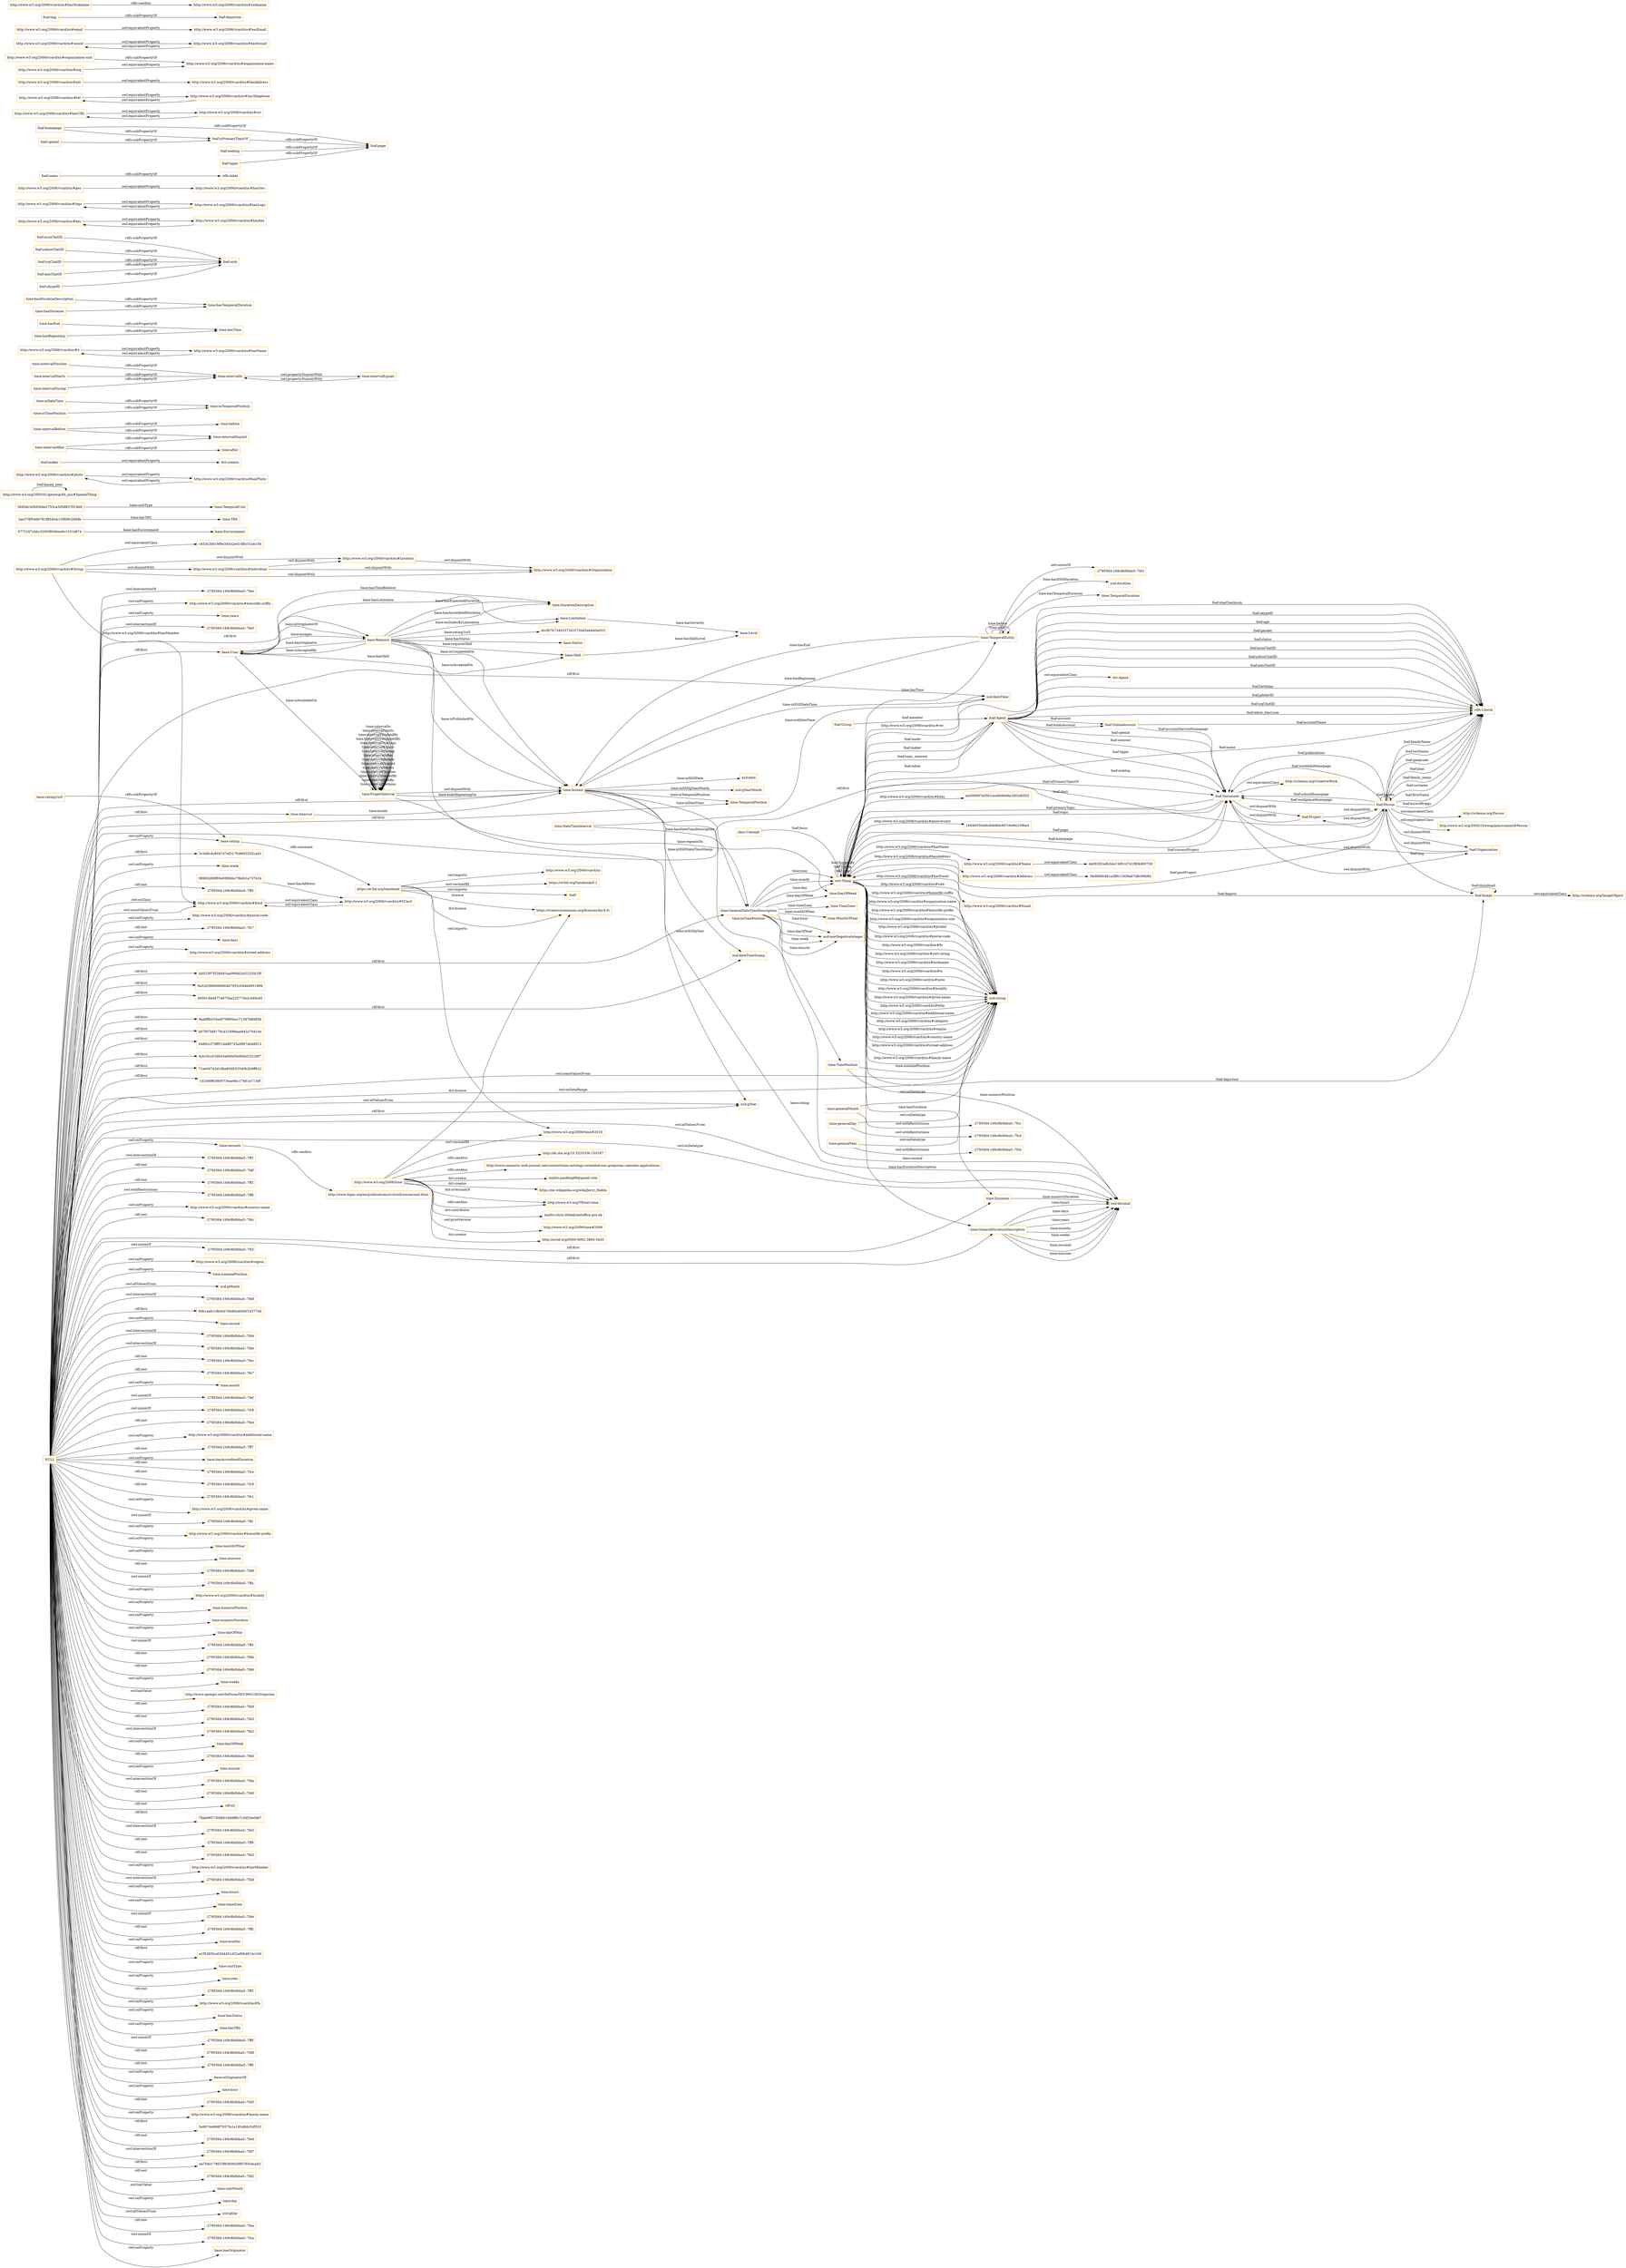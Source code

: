 digraph ar2dtool_diagram { 
rankdir=LR;
size="1501"
node [shape = rectangle, color="orange"]; "base:User" "base:Status" "base:Skill" "base:Request" "base:Limitation" "base:Level" "base:Environment" "9772267cbbc32f458046ea9e1531e874" "98962d69f80e93f66bc7f6d41a737b1b" "3c3d8c4c804747ef317fc9663202ca43" "http://www.w3.org/2006/vcard/ns#Kind" "bd52397f326b81aa09f4d2c01233b1f9" "http://www.w3.org/2006/vcard/ns#Email" "0a32d386b669d64b7955c04dd4951894" "6000144d4774875ba22077de2cd49cd5" "9aa8ffb435ed078895ecc71367b8085b" "c453c2b019f9e3d542e014fbc51eb10b" "http://www.w3.org/2006/vcard/ns#Location" "b07f07b6f178c421899aae842a79424e" "56d6f4fcd61a3ff411939ab7d8c99b6b" "0480cc379ff214dd6735a4907ab48913" "http://www.w3.org/2006/vcard/ns#VCard" "http://www.w3.org/2006/vcard/ns#Group" "http://www.w3.org/2006/vcard/ns#Name" "da09282edb3de13d91d7d1f8f4d60738" "6cb35cc028b45a690d5690fa022c28f7" "http://www.w3.org/2006/vcard/ns#Individual" "71ae047a3d19be60d033540b2b9ff621" "1d24fdffc569573eee9bc17b61e713df" "http://www.w3.org/2006/vcard/ns#Address" "http://www.w3.org/2006/vcard/ns#Organization" "time:TimeZone" "time:GeneralDateTimeDescription" "time:DateTimeInterval" "time:DurationDescription" "time:TRS" "time:TemporalDuration" "time:Duration" "time:GeneralDurationDescription" "time:ProperInterval" "time:TimePosition" "time:TemporalPosition" "time:Interval" "2ae378f546b781f8540ac15809c269db" "time:TemporalEntity" "36d5dc3d5d364e2753ca3d5883781db9" "time:MonthOfYear" "time:TemporalUnit" "time:Instant" "time:DayOfWeek" "foaf:Image" "foaf:Project" "foaf:Agent" "foaf:Document" "http://www.w3.org/2003/01/geo/wgs84_pos#SpatialThing" "foaf:OnlineAccount" "foaf:Person" "foaf:Organization" "foaf:Group" ; /*classes style*/
	"http://www.w3.org/2006/vcard/ns#photo" -> "http://www.w3.org/2006/vcard/ns#hasPhoto" [ label = "owl:equivalentProperty" ];
	"http://www.w3.org/2006/vcard/ns#hasPhoto" -> "http://www.w3.org/2006/vcard/ns#photo" [ label = "owl:equivalentProperty" ];
	"foaf:maker" -> "dct:creator" [ label = "owl:equivalentProperty" ];
	"http://www.w3.org/2006/time" -> "http://orcid.org/0000-0002-3884-3420" [ label = "dct:creator" ];
	"http://www.w3.org/2006/time" -> "http://www.w3.org/TR/owl-time" [ label = "rdfs:seeAlso" ];
	"http://www.w3.org/2006/time" -> "http://dx.doi.org/10.3233/SW-150187" [ label = "rdfs:seeAlso" ];
	"http://www.w3.org/2006/time" -> "http://www.semantic-web-journal.net/content/time-ontology-extended-non-gregorian-calendar-applications" [ label = "rdfs:seeAlso" ];
	"http://www.w3.org/2006/time" -> "http://www.w3.org/TR/owl-time" [ label = "dct:isVersionOf" ];
	"http://www.w3.org/2006/time" -> "http://www.w3.org/2006/time#2016" [ label = "owl:versionIRI" ];
	"http://www.w3.org/2006/time" -> "mailto:panfeng66@gmail.com" [ label = "dct:creator" ];
	"http://www.w3.org/2006/time" -> "https://en.wikipedia.org/wiki/Jerry_Hobbs" [ label = "dct:creator" ];
	"http://www.w3.org/2006/time" -> "mailto:chris.little@metoffice.gov.uk" [ label = "dct:contributor" ];
	"http://www.w3.org/2006/time" -> "http://www.w3.org/2006/time#2006" [ label = "owl:priorVersion" ];
	"http://www.w3.org/2006/time" -> "https://creativecommons.org/licenses/by/4.0/" [ label = "dct:license" ];
	"time:generalDay" -> "-2795564:169c8b0bba5:-7fcd" [ label = "owl:withRestrictions" ];
	"time:generalDay" -> "xsd:string" [ label = "owl:onDatatype" ];
	"time:intervalBefore" -> "time:intervalDisjoint" [ label = "rdfs:subPropertyOf" ];
	"time:intervalBefore" -> "time:before" [ label = "rdfs:subPropertyOf" ];
	"time:inDateTime" -> "time:inTemporalPosition" [ label = "rdfs:subPropertyOf" ];
	"time:intervalFinishes" -> "time:intervalIn" [ label = "rdfs:subPropertyOf" ];
	"http://www.w3.org/2006/vcard/ns#n" -> "http://www.w3.org/2006/vcard/ns#hasName" [ label = "owl:equivalentProperty" ];
	"time:hasEnd" -> "time:hasTime" [ label = "rdfs:subPropertyOf" ];
	"time:hasDurationDescription" -> "time:hasTemporalDuration" [ label = "rdfs:subPropertyOf" ];
	"foaf:msnChatID" -> "foaf:nick" [ label = "rdfs:subPropertyOf" ];
	"foaf:yahooChatID" -> "foaf:nick" [ label = "rdfs:subPropertyOf" ];
	"time:intervalIn" -> "time:intervalEquals" [ label = "owl:propertyDisjointWith" ];
	"time:inTimePosition" -> "time:inTemporalPosition" [ label = "rdfs:subPropertyOf" ];
	"http://www.w3.org/2006/vcard/ns#VCard" -> "http://www.w3.org/2006/vcard/ns#Kind" [ label = "owl:equivalentClass" ];
	"http://www.w3.org/2006/vcard/ns#key" -> "http://www.w3.org/2006/vcard/ns#hasKey" [ label = "owl:equivalentProperty" ];
	"http://www.w3.org/2006/vcard/ns#Location" -> "http://www.w3.org/2006/vcard/ns#Organization" [ label = "owl:disjointWith" ];
	"time:generalYear" -> "-2795564:169c8b0bba5:-7fcb" [ label = "owl:withRestrictions" ];
	"time:generalYear" -> "xsd:string" [ label = "owl:onDatatype" ];
	"http://www.w3.org/2006/vcard/ns#logo" -> "http://www.w3.org/2006/vcard/ns#hasLogo" [ label = "owl:equivalentProperty" ];
	"time:intervalStarts" -> "time:intervalIn" [ label = "rdfs:subPropertyOf" ];
	"foaf:Person" -> "foaf:Project" [ label = "owl:disjointWith" ];
	"foaf:Person" -> "http://schema.org/Person" [ label = "owl:equivalentClass" ];
	"foaf:Person" -> "http://www.w3.org/2000/10/swap/pim/contact#Person" [ label = "owl:equivalentClass" ];
	"foaf:Person" -> "foaf:Organization" [ label = "owl:disjointWith" ];
	"time:intervalDuring" -> "time:intervalIn" [ label = "rdfs:subPropertyOf" ];
	"http://www.w3.org/2006/vcard/ns#geo" -> "http://www.w3.org/2006/vcard/ns#hasGeo" [ label = "owl:equivalentProperty" ];
	"time:ProperInterval" -> "time:Instant" [ label = "owl:disjointWith" ];
	"time:seconds" -> "http://www.bipm.org/en/publications/si-brochure/second.html" [ label = "rdfs:seeAlso" ];
	"foaf:icqChatID" -> "foaf:nick" [ label = "rdfs:subPropertyOf" ];
	"foaf:name" -> "rdfs:label" [ label = "rdfs:subPropertyOf" ];
	"foaf:Project" -> "foaf:Document" [ label = "owl:disjointWith" ];
	"foaf:Project" -> "foaf:Person" [ label = "owl:disjointWith" ];
	"foaf:homepage" -> "foaf:page" [ label = "rdfs:subPropertyOf" ];
	"foaf:homepage" -> "foaf:isPrimaryTopicOf" [ label = "rdfs:subPropertyOf" ];
	"foaf:weblog" -> "foaf:page" [ label = "rdfs:subPropertyOf" ];
	"https://w3id.org/timebank" -> "http://www.w3.org/2006/time#2016" [ label = "owl:imports" ];
	"https://w3id.org/timebank" -> "http://www.w3.org/2006/vcard/ns" [ label = "owl:imports" ];
	"https://w3id.org/timebank" -> "https://creativecommons.org/licenses/by/4.0/" [ label = "dct:license" ];
	"https://w3id.org/timebank" -> "https://w3id.org/timebank/0.1" [ label = "owl:versionIRI" ];
	"https://w3id.org/timebank" -> "https://creativecommons.org/licenses/by/4.0/" [ label = ":license" ];
	"https://w3id.org/timebank" -> "foaf:" [ label = "owl:imports" ];
	"time:generalMonth" -> "-2795564:169c8b0bba5:-7fcc" [ label = "owl:withRestrictions" ];
	"time:generalMonth" -> "xsd:string" [ label = "owl:onDatatype" ];
	"http://www.w3.org/2006/vcard/ns#hasURL" -> "http://www.w3.org/2006/vcard/ns#url" [ label = "owl:equivalentProperty" ];
	"time:intervalEquals" -> "time:intervalIn" [ label = "owl:propertyDisjointWith" ];
	"foaf:Image" -> "http://schema.org/ImageObject" [ label = "owl:equivalentClass" ];
	"http://www.w3.org/2006/vcard/ns#tel" -> "http://www.w3.org/2006/vcard/ns#hasTelephone" [ label = "owl:equivalentProperty" ];
	"foaf:isPrimaryTopicOf" -> "foaf:page" [ label = "rdfs:subPropertyOf" ];
	"foaf:Document" -> "foaf:Project" [ label = "owl:disjointWith" ];
	"foaf:Document" -> "foaf:Organization" [ label = "owl:disjointWith" ];
	"foaf:Document" -> "http://schema.org/CreativeWork" [ label = "owl:equivalentClass" ];
	"http://www.w3.org/2006/vcard/ns#adr" -> "http://www.w3.org/2006/vcard/ns#hasAddress" [ label = "owl:equivalentProperty" ];
	"base:rating" -> "https://w3id.org/timebank" [ label = "rdfs:comment" ];
	"foaf:aimChatID" -> "foaf:nick" [ label = "rdfs:subPropertyOf" ];
	"http://www.w3.org/2006/vcard/ns#Group" -> "c453c2b019f9e3d542e014fbc51eb10b" [ label = "owl:equivalentClass" ];
	"http://www.w3.org/2006/vcard/ns#Group" -> "http://www.w3.org/2006/vcard/ns#Organization" [ label = "owl:disjointWith" ];
	"http://www.w3.org/2006/vcard/ns#Group" -> "http://www.w3.org/2006/vcard/ns#Location" [ label = "owl:disjointWith" ];
	"http://www.w3.org/2006/vcard/ns#Group" -> "http://www.w3.org/2006/vcard/ns#Individual" [ label = "owl:disjointWith" ];
	"http://www.w3.org/2006/vcard/ns#hasTelephone" -> "http://www.w3.org/2006/vcard/ns#tel" [ label = "owl:equivalentProperty" ];
	"time:hasDuration" -> "time:hasTemporalDuration" [ label = "rdfs:subPropertyOf" ];
	"time:hasBeginning" -> "time:hasTime" [ label = "rdfs:subPropertyOf" ];
	"http://www.w3.org/2006/vcard/ns#Kind" -> "http://www.w3.org/2006/vcard/ns#VCard" [ label = "owl:equivalentClass" ];
	"foaf:openid" -> "foaf:isPrimaryTopicOf" [ label = "rdfs:subPropertyOf" ];
	"http://www.w3.org/2006/vcard/ns#organization-unit" -> "http://www.w3.org/2006/vcard/ns#organization-name" [ label = "rdfs:subPropertyOf" ];
	"http://www.w3.org/2006/vcard/ns#sound" -> "http://www.w3.org/2006/vcard/ns#hasSound" [ label = "owl:equivalentProperty" ];
	"http://www.w3.org/2006/vcard/ns#hasSound" -> "http://www.w3.org/2006/vcard/ns#sound" [ label = "owl:equivalentProperty" ];
	"http://www.w3.org/2006/vcard/ns#hasKey" -> "http://www.w3.org/2006/vcard/ns#key" [ label = "owl:equivalentProperty" ];
	"http://www.w3.org/2006/vcard/ns#email" -> "http://www.w3.org/2006/vcard/ns#hasEmail" [ label = "owl:equivalentProperty" ];
	"foaf:Agent" -> "dct:Agent" [ label = "owl:equivalentClass" ];
	"foaf:Organization" -> "foaf:Document" [ label = "owl:disjointWith" ];
	"foaf:Organization" -> "foaf:Person" [ label = "owl:disjointWith" ];
	"foaf:img" -> "foaf:depiction" [ label = "rdfs:subPropertyOf" ];
	"foaf:skypeID" -> "foaf:nick" [ label = "rdfs:subPropertyOf" ];
	"time:TemporalEntity" -> "-2795564:169c8b0bba5:-7fd1" [ label = "owl:unionOf" ];
	"http://www.w3.org/2006/vcard/ns#Individual" -> "http://www.w3.org/2006/vcard/ns#Organization" [ label = "owl:disjointWith" ];
	"http://www.w3.org/2006/vcard/ns#Individual" -> "http://www.w3.org/2006/vcard/ns#Location" [ label = "owl:disjointWith" ];
	"base:rating1to5" -> "base:rating" [ label = "rdfs:subPropertyOf" ];
	"http://www.w3.org/2006/vcard/ns#hasLogo" -> "http://www.w3.org/2006/vcard/ns#logo" [ label = "owl:equivalentProperty" ];
	"NULL" -> "-2795564:169c8b0bba5:-7fdf" [ label = "rdf:rest" ];
	"NULL" -> "-2795564:169c8b0bba5:-7ff2" [ label = "rdf:rest" ];
	"NULL" -> "foaf:Person" [ label = "rdf:first" ];
	"NULL" -> "-2795564:169c8b0bba5:-7ff8" [ label = "owl:withRestrictions" ];
	"NULL" -> "http://www.w3.org/2006/vcard/ns#country-name" [ label = "owl:onProperty" ];
	"NULL" -> "1d24fdffc569573eee9bc17b61e713df" [ label = "rdf:first" ];
	"NULL" -> "-2795564:169c8b0bba5:-7fdc" [ label = "rdf:rest" ];
	"NULL" -> "xsd:gYear" [ label = "rdf:first" ];
	"NULL" -> "-2795564:169c8b0bba5:-7fcf" [ label = "owl:unionOf" ];
	"NULL" -> "http://www.w3.org/2006/vcard/ns#region" [ label = "owl:onProperty" ];
	"NULL" -> "time:nominalPosition" [ label = "owl:onProperty" ];
	"NULL" -> "xsd:gMonth" [ label = "owl:allValuesFrom" ];
	"NULL" -> "-2795564:169c8b0bba5:-7fe8" [ label = "owl:intersectionOf" ];
	"NULL" -> "00b1eeb1cfb40a76b90a4b94f163774d" [ label = "rdf:first" ];
	"NULL" -> "base:Request" [ label = "rdf:first" ];
	"NULL" -> "time:second" [ label = "owl:onProperty" ];
	"NULL" -> "-2795564:169c8b0bba5:-7fd4" [ label = "owl:intersectionOf" ];
	"NULL" -> "http://www.w3.org/2006/vcard/ns#Kind" [ label = "owl:onClass" ];
	"NULL" -> "-2795564:169c8b0bba5:-7feb" [ label = "owl:intersectionOf" ];
	"NULL" -> "-2795564:169c8b0bba5:-7fec" [ label = "rdf:rest" ];
	"NULL" -> "-2795564:169c8b0bba5:-7fe7" [ label = "rdf:rest" ];
	"NULL" -> "time:month" [ label = "owl:onProperty" ];
	"NULL" -> "base:User" [ label = "rdf:first" ];
	"NULL" -> "-2795564:169c8b0bba5:-7fef" [ label = "owl:unionOf" ];
	"NULL" -> "-2795564:169c8b0bba5:-7fc8" [ label = "owl:unionOf" ];
	"NULL" -> "-2795564:169c8b0bba5:-7fe4" [ label = "rdf:rest" ];
	"NULL" -> "http://www.w3.org/2006/vcard/ns#additional-name" [ label = "owl:onProperty" ];
	"NULL" -> "time:GeneralDurationDescription" [ label = "rdf:first" ];
	"NULL" -> "-2795564:169c8b0bba5:-7ff7" [ label = "rdf:rest" ];
	"NULL" -> "time:GeneralDateTimeDescription" [ label = "rdf:first" ];
	"NULL" -> "base:hasAccreditedDuration" [ label = "owl:onProperty" ];
	"NULL" -> "-2795564:169c8b0bba5:-7fce" [ label = "rdf:rest" ];
	"NULL" -> "-2795564:169c8b0bba5:-7fc9" [ label = "rdf:rest" ];
	"NULL" -> "-2795564:169c8b0bba5:-7fe1" [ label = "rdf:rest" ];
	"NULL" -> "http://www.w3.org/2006/vcard/ns#given-name" [ label = "owl:onProperty" ];
	"NULL" -> "-2795564:169c8b0bba5:-7ffc" [ label = "owl:unionOf" ];
	"NULL" -> "http://www.w3.org/2006/vcard/ns#honorific-prefix" [ label = "owl:onProperty" ];
	"NULL" -> "time:monthOfYear" [ label = "owl:onProperty" ];
	"NULL" -> "0480cc379ff214dd6735a4907ab48913" [ label = "rdf:first" ];
	"NULL" -> "time:minutes" [ label = "owl:onProperty" ];
	"NULL" -> "-2795564:169c8b0bba5:-7fd9" [ label = "rdf:rest" ];
	"NULL" -> "-2795564:169c8b0bba5:-7ffa" [ label = "owl:unionOf" ];
	"NULL" -> "http://www.w3.org/2006/vcard/ns#locality" [ label = "owl:onProperty" ];
	"NULL" -> "time:numericPosition" [ label = "owl:onProperty" ];
	"NULL" -> "time:numericDuration" [ label = "owl:onProperty" ];
	"NULL" -> "xsd:decimal" [ label = "owl:onDatatype" ];
	"NULL" -> "time:dayOfYear" [ label = "owl:onProperty" ];
	"NULL" -> "3c3d8c4c804747ef317fc9663202ca43" [ label = "rdf:first" ];
	"NULL" -> "-2795564:169c8b0bba5:-7ff4" [ label = "owl:unionOf" ];
	"NULL" -> "-2795564:169c8b0bba5:-7fdb" [ label = "rdf:rest" ];
	"NULL" -> "-2795564:169c8b0bba5:-7fd6" [ label = "rdf:rest" ];
	"NULL" -> "time:weeks" [ label = "owl:onProperty" ];
	"NULL" -> "http://www.opengis.net/def/uom/ISO-8601/0/Gregorian" [ label = "owl:hasValue" ];
	"NULL" -> "-2795564:169c8b0bba5:-7fe9" [ label = "rdf:rest" ];
	"NULL" -> "-2795564:169c8b0bba5:-7fd3" [ label = "rdf:rest" ];
	"NULL" -> "time:TemporalPosition" [ label = "rdf:first" ];
	"NULL" -> "-2795564:169c8b0bba5:-7fe2" [ label = "owl:intersectionOf" ];
	"NULL" -> "time:dayOfWeek" [ label = "owl:onProperty" ];
	"NULL" -> "b07f07b6f178c421899aae842a79424e" [ label = "rdf:first" ];
	"NULL" -> "-2795564:169c8b0bba5:-7fe6" [ label = "rdf:rest" ];
	"NULL" -> "time:minute" [ label = "owl:onProperty" ];
	"NULL" -> "-2795564:169c8b0bba5:-7fda" [ label = "owl:intersectionOf" ];
	"NULL" -> "71ae047a3d19be60d033540b2b9ff621" [ label = "rdf:first" ];
	"NULL" -> "-2795564:169c8b0bba5:-7fd0" [ label = "rdf:rest" ];
	"NULL" -> "rdf:nil" [ label = "rdf:rest" ];
	"NULL" -> "78ab9957304801948ff9c7c5d53e0d67" [ label = "rdf:first" ];
	"NULL" -> "-2795564:169c8b0bba5:-7fe5" [ label = "owl:intersectionOf" ];
	"NULL" -> "http://www.w3.org/2006/vcard/ns#Kind" [ label = "owl:someValuesFrom" ];
	"NULL" -> "-2795564:169c8b0bba5:-7ff9" [ label = "rdf:rest" ];
	"NULL" -> "-2795564:169c8b0bba5:-7fe3" [ label = "rdf:rest" ];
	"NULL" -> "http://www.w3.org/2006/vcard/ns#hasMember" [ label = "owl:onProperty" ];
	"NULL" -> "-2795564:169c8b0bba5:-7fdd" [ label = "owl:intersectionOf" ];
	"NULL" -> "time:hours" [ label = "owl:onProperty" ];
	"NULL" -> "time:timeZone" [ label = "owl:onProperty" ];
	"NULL" -> "-2795564:169c8b0bba5:-7fde" [ label = "owl:unionOf" ];
	"NULL" -> "-2795564:169c8b0bba5:-7ffb" [ label = "rdf:rest" ];
	"NULL" -> "time:months" [ label = "owl:onProperty" ];
	"NULL" -> "base:rating" [ label = "owl:onProperty" ];
	"NULL" -> "a1f5385fce0304451d32af064814c10d" [ label = "rdf:first" ];
	"NULL" -> "6cb35cc028b45a690d5690fa022c28f7" [ label = "rdf:first" ];
	"NULL" -> "time:unitType" [ label = "owl:onProperty" ];
	"NULL" -> "time:year" [ label = "owl:onProperty" ];
	"NULL" -> "time:Duration" [ label = "rdf:first" ];
	"NULL" -> "-2795564:169c8b0bba5:-7ff3" [ label = "rdf:rest" ];
	"NULL" -> "time:seconds" [ label = "owl:onProperty" ];
	"NULL" -> "xsd:dateTime" [ label = "rdf:first" ];
	"NULL" -> "http://www.w3.org/2006/vcard/ns#fn" [ label = "owl:onProperty" ];
	"NULL" -> "base:hasStatus" [ label = "owl:onProperty" ];
	"NULL" -> "9aa8ffb435ed078895ecc71367b8085b" [ label = "rdf:first" ];
	"NULL" -> "0a32d386b669d64b7955c04dd4951894" [ label = "rdf:first" ];
	"NULL" -> "time:hasTRS" [ label = "owl:onProperty" ];
	"NULL" -> "-2795564:169c8b0bba5:-7ff6" [ label = "owl:unionOf" ];
	"NULL" -> "-2795564:169c8b0bba5:-7fd8" [ label = "rdf:rest" ];
	"NULL" -> "-2795564:169c8b0bba5:-7ff0" [ label = "rdf:rest" ];
	"NULL" -> "base:isOriginatorOf" [ label = "owl:onProperty" ];
	"NULL" -> "time:hour" [ label = "owl:onProperty" ];
	"NULL" -> "-2795564:169c8b0bba5:-7fd5" [ label = "rdf:rest" ];
	"NULL" -> "xsd:string" [ label = "owl:onDataRange" ];
	"NULL" -> "http://www.w3.org/2006/vcard/ns#family-name" [ label = "owl:onProperty" ];
	"NULL" -> "5a907de968f7057fa1a195d8dc54f553" [ label = "rdf:first" ];
	"NULL" -> "-2795564:169c8b0bba5:-7fed" [ label = "rdf:rest" ];
	"NULL" -> "-2795564:169c8b0bba5:-7fd7" [ label = "owl:intersectionOf" ];
	"NULL" -> "ea7040178633f93b0fc5f90765cbca62" [ label = "rdf:first" ];
	"NULL" -> "bd52397f326b81aa09f4d2c01233b1f9" [ label = "rdf:first" ];
	"NULL" -> "-2795564:169c8b0bba5:-7fd2" [ label = "rdf:rest" ];
	"NULL" -> "time:unitMonth" [ label = "owl:hasValue" ];
	"NULL" -> "xsd:gYear" [ label = "owl:allValuesFrom" ];
	"NULL" -> "time:day" [ label = "owl:onProperty" ];
	"NULL" -> "xsd:gDay" [ label = "owl:allValuesFrom" ];
	"NULL" -> "-2795564:169c8b0bba5:-7fea" [ label = "rdf:rest" ];
	"NULL" -> "6000144d4774875ba22077de2cd49cd5" [ label = "rdf:first" ];
	"NULL" -> "-2795564:169c8b0bba5:-7fca" [ label = "owl:unionOf" ];
	"NULL" -> "base:hasOriginator" [ label = "owl:onProperty" ];
	"NULL" -> "-2795564:169c8b0bba5:-7fee" [ label = "owl:intersectionOf" ];
	"NULL" -> "time:Interval" [ label = "rdf:first" ];
	"NULL" -> "http://www.w3.org/2006/vcard/ns#honorific-suffix" [ label = "owl:onProperty" ];
	"NULL" -> "time:years" [ label = "owl:onProperty" ];
	"NULL" -> "-2795564:169c8b0bba5:-7fe0" [ label = "owl:intersectionOf" ];
	"NULL" -> "time:Instant" [ label = "rdf:first" ];
	"NULL" -> "time:week" [ label = "owl:onProperty" ];
	"NULL" -> "xsd:decimal" [ label = "owl:allValuesFrom" ];
	"NULL" -> "xsd:dateTimeStamp" [ label = "rdf:first" ];
	"NULL" -> "-2795564:169c8b0bba5:-7ff5" [ label = "rdf:rest" ];
	"NULL" -> "http://www.w3.org/2006/vcard/ns#postal-code" [ label = "owl:onProperty" ];
	"NULL" -> "-2795564:169c8b0bba5:-7fc7" [ label = "rdf:rest" ];
	"NULL" -> "time:days" [ label = "owl:onProperty" ];
	"NULL" -> "http://www.w3.org/2006/vcard/ns#street-address" [ label = "owl:onProperty" ];
	"NULL" -> "-2795564:169c8b0bba5:-7ff1" [ label = "owl:intersectionOf" ];
	"NULL" -> "xsd:string" [ label = "owl:someValuesFrom" ];
	"http://www.w3.org/2006/vcard/ns#hasNickname" -> "http://www.w3.org/2006/vcard/ns#nickname" [ label = "rdfs:seeAlso" ];
	"http://www.w3.org/2006/vcard/ns#hasName" -> "http://www.w3.org/2006/vcard/ns#n" [ label = "owl:equivalentProperty" ];
	"time:intervalAfter" -> "time:intervalDisjoint" [ label = "rdfs:subPropertyOf" ];
	"time:intervalAfter" -> "time:after" [ label = "rdfs:subPropertyOf" ];
	"http://www.w3.org/2006/vcard/ns#org" -> "http://www.w3.org/2006/vcard/ns#organization-name" [ label = "owl:equivalentProperty" ];
	"http://www.w3.org/2006/vcard/ns#Address" -> "56d6f4fcd61a3ff411939ab7d8c99b6b" [ label = "owl:equivalentClass" ];
	"foaf:tipjar" -> "foaf:page" [ label = "rdfs:subPropertyOf" ];
	"http://www.w3.org/2006/vcard/ns#url" -> "http://www.w3.org/2006/vcard/ns#hasURL" [ label = "owl:equivalentProperty" ];
	"http://www.w3.org/2006/vcard/ns#Name" -> "da09282edb3de13d91d7d1f8f4d60738" [ label = "owl:equivalentClass" ];
	"time:TimePosition" -> "xsd:string" [ label = "time:nominalPosition" ];
	"owl:Thing" -> "rdfs:Literal" [ label = "foaf:name" ];
	"owl:Thing" -> "foaf:Document" [ label = "foaf:page" ];
	"time:GeneralDateTimeDescription" -> "time:DayOfWeek" [ label = "time:dayOfWeek" ];
	"time:TemporalEntity" -> "time:Instant" [ label = "time:hasEnd" ];
	"time:ProperInterval" -> "time:Instant" [ label = "base:endsRepeatingOn" ];
	"time:ProperInterval" -> "time:ProperInterval" [ label = "time:intervalContains" ];
	"time:Instant" -> "xsd:gYear" [ label = "time:inXSDgYear" ];
	"foaf:Agent" -> "foaf:Document" [ label = "foaf:openid" ];
	"owl:Thing" -> "xsd:string" [ label = "http://www.w3.org/2006/vcard/ns#prodid" ];
	"time:TemporalEntity" -> "time:Instant" [ label = "time:hasBeginning" ];
	"owl:Thing" -> "xsd:string" [ label = "http://www.w3.org/2006/vcard/ns#postal-code" ];
	"base:Request" -> "time:Instant" [ label = "base:isCompletedOn" ];
	"owl:Thing" -> "rdfs:Literal" [ label = "foaf:dnaChecksum" ];
	"owl:Thing" -> "xsd:string" [ label = "http://www.w3.org/2006/vcard/ns#fn" ];
	"time:ProperInterval" -> "time:ProperInterval" [ label = "time:intervalMetBy" ];
	"time:Instant" -> "xsd:dateTimeStamp" [ label = "time:inXSDDateTimeStamp" ];
	"foaf:Person" -> "owl:Thing" [ label = "foaf:pastProject" ];
	"owl:Thing" -> "time:GeneralDurationDescription" [ label = "time:hasDurationDescription" ];
	"foaf:Person" -> "rdfs:Literal" [ label = "foaf:surname" ];
	"foaf:Person" -> "rdfs:Literal" [ label = "foaf:firstName" ];
	"time:GeneralDurationDescription" -> "xsd:decimal" [ label = "time:seconds" ];
	"time:Instant" -> "xsd:date" [ label = "time:inXSDDate" ];
	"time:DateTimeInterval" -> "xsd:dateTime" [ label = "time:xsdDateTime" ];
	"base:Request" -> "base:Skill" [ label = "base:requiresSkill" ];
	"foaf:Agent" -> "owl:Thing" [ label = "foaf:topic_interest" ];
	"owl:Thing" -> "xsd:string" [ label = "http://www.w3.org/2006/vcard/ns#sort-string" ];
	"owl:Thing" -> "da090097e05b1ecefd46b8a1902d6502" [ label = "http://www.w3.org/2006/vcard/ns#bday" ];
	"base:Request" -> "base:Status" [ label = "base:hasStatus" ];
	"time:GeneralDateTimeDescription" -> "time:TimeZone" [ label = "time:timeZone" ];
	"http://www.w3.org/2003/01/geo/wgs84_pos#SpatialThing" -> "http://www.w3.org/2003/01/geo/wgs84_pos#SpatialThing" [ label = "foaf:based_near" ];
	"foaf:Agent" -> "foaf:OnlineAccount" [ label = "foaf:account" ];
	"foaf:Agent" -> "rdfs:Literal" [ label = "foaf:gender" ];
	"owl:Thing" -> "time:TemporalEntity" [ label = "time:hasTime" ];
	"time:ProperInterval" -> "time:ProperInterval" [ label = "time:intervalStartedBy" ];
	"foaf:Agent" -> "rdfs:Literal" [ label = "foaf:status" ];
	"time:Instant" -> "xsd:dateTime" [ label = "time:inXSDDateTime" ];
	"owl:Thing" -> "foaf:Document" [ label = "foaf:homepage" ];
	"base:Skill" -> "base:Level" [ label = "base:hasSkillLevel" ];
	"foaf:Agent" -> "foaf:Document" [ label = "foaf:interest" ];
	"time:TemporalEntity" -> "xsd:duration" [ label = "time:hasXSDDuration" ];
	"foaf:Agent" -> "rdfs:Literal" [ label = "foaf:msnChatID" ];
	"time:GeneralDateTimeDescription" -> "xsd:nonNegativeInteger" [ label = "time:minute" ];
	"time:GeneralDurationDescription" -> "xsd:decimal" [ label = "time:minutes" ];
	"time:ProperInterval" -> "time:ProperInterval" [ label = "time:intervalFinishes" ];
	"owl:Thing" -> "xsd:string" [ label = "http://www.w3.org/2006/vcard/ns#nickname" ];
	"owl:Thing" -> "foaf:Agent" [ label = "foaf:maker" ];
	"9772267cbbc32f458046ea9e1531e874" -> "base:Environment" [ label = "base:hasEnvironment" ];
	"foaf:Agent" -> "rdfs:Literal" [ label = "foaf:yahooChatID" ];
	"foaf:OnlineAccount" -> "foaf:Document" [ label = "foaf:accountServiceHomepage" ];
	"time:Instant" -> "time:TimePosition" [ label = "time:inTimePosition" ];
	"owl:Thing" -> "xsd:string" [ label = "http://www.w3.org/2006/vcard/ns#tz" ];
	"foaf:Person" -> "rdfs:Literal" [ label = "foaf:myersBriggs" ];
	"owl:Thing" -> "xsd:string" [ label = "http://www.w3.org/2006/vcard/ns#note" ];
	"time:ProperInterval" -> "time:ProperInterval" [ label = "time:intervalMeets" ];
	"foaf:Person" -> "rdfs:Literal" [ label = "foaf:familyName" ];
	"2ae378f546b781f8540ac15809c269db" -> "time:TRS" [ label = "time:hasTRS" ];
	"owl:Thing" -> "1b646550afdc8de8de497c6e9a239be4" [ label = "http://www.w3.org/2006/vcard/ns#anniversary" ];
	"owl:Thing" -> "xsd:string" [ label = "http://www.w3.org/2006/vcard/ns#locality" ];
	"base:User" -> "base:Request" [ label = "base:isOriginatorOf" ];
	"foaf:Group" -> "foaf:Agent" [ label = "foaf:member" ];
	"owl:Thing" -> "xsd:string" [ label = "http://www.w3.org/2006/vcard/ns#given-name" ];
	"time:TimePosition" -> "xsd:decimal" [ label = "time:numericPosition" ];
	"time:TemporalEntity" -> "time:TemporalDuration" [ label = "time:hasTemporalDuration" ];
	"owl:Thing" -> "xsd:string" [ label = "http://www.w3.org/2006/vcard/ns#title" ];
	"foaf:Person" -> "foaf:Person" [ label = "foaf:knows" ];
	"owl:Thing" -> "owl:Thing" [ label = "foaf:logo" ];
	"time:ProperInterval" -> "time:ProperInterval" [ label = "time:intervalDisjoint" ];
	"foaf:Agent" -> "rdfs:Literal" [ label = "foaf:aimChatID" ];
	"owl:Thing" -> "owl:Thing" [ label = "foaf:theme" ];
	"base:Limitation" -> "base:Level" [ label = "base:hasSeverity" ];
	"time:ProperInterval" -> "time:ProperInterval" [ label = "time:intervalBefore" ];
	"time:TemporalEntity" -> "time:TemporalEntity" [ label = "time:after" ];
	"time:ProperInterval" -> "time:ProperInterval" [ label = "time:intervalAfter" ];
	"http://www.w3.org/2006/vcard/ns#Group" -> "http://www.w3.org/2006/vcard/ns#Kind" [ label = "http://www.w3.org/2006/vcard/ns#hasMember" ];
	"owl:Thing" -> "xsd:string" [ label = "http://www.w3.org/2006/vcard/ns#additional-name" ];
	"time:ProperInterval" -> "time:DayOfWeek" [ label = "base:repeatsOn" ];
	"time:DateTimeInterval" -> "time:GeneralDateTimeDescription" [ label = "time:hasDateTimeDescription" ];
	"base:Request" -> "time:Instant" [ label = "base:isAcceptedOn" ];
	"foaf:Person" -> "owl:Thing" [ label = "foaf:currentProject" ];
	"base:Request" -> "time:DurationDescription" [ label = "base:hasExpectedDuration" ];
	"time:ProperInterval" -> "time:ProperInterval" [ label = "time:intervalDuring" ];
	"time:ProperInterval" -> "time:ProperInterval" [ label = "time:intervalEquals" ];
	"time:Duration" -> "xsd:decimal" [ label = "time:numericDuration" ];
	"foaf:Agent" -> "rdfs:Literal" [ label = "foaf:skypeID" ];
	"foaf:Person" -> "rdfs:Literal" [ label = "foaf:lastName" ];
	"foaf:Agent" -> "rdfs:Literal" [ label = "foaf:birthday" ];
	"98962d69f80e93f66bc7f6d41a737b1b" -> "http://www.w3.org/2006/vcard/ns#VCard" [ label = "base:hasAddress" ];
	"base:Request" -> "base:User" [ label = "base:hasOriginator" ];
	"foaf:Image" -> "owl:Thing" [ label = "foaf:depicts" ];
	"base:Request" -> "time:Instant" [ label = "base:isPublishedOn" ];
	"owl:Thing" -> "http://www.w3.org/2006/vcard/ns#Name" [ label = "http://www.w3.org/2006/vcard/ns#hasName" ];
	"owl:Thing" -> "xsd:dateTime" [ label = "http://www.w3.org/2006/vcard/ns#rev" ];
	"foaf:Document" -> "owl:Thing" [ label = "foaf:sha1" ];
	"time:GeneralDurationDescription" -> "xsd:decimal" [ label = "time:hours" ];
	"36d5dc3d5d364e2753ca3d5883781db9" -> "time:TemporalUnit" [ label = "time:unitType" ];
	"base:Request" -> "xsd:decimal" [ label = "base:rating" ];
	"time:GeneralDateTimeDescription" -> "owl:Thing" [ label = "time:year" ];
	"owl:Thing" -> "xsd:string" [ label = "http://www.w3.org/2006/vcard/ns#category" ];
	"foaf:Agent" -> "foaf:Document" [ label = "foaf:tipjar" ];
	"foaf:Person" -> "foaf:Document" [ label = "foaf:publications" ];
	"base:User" -> "time:DurationDescription" [ label = "base:hasTimeBalance" ];
	"owl:Thing" -> "xsd:string" [ label = "http://www.w3.org/2006/vcard/ns#region" ];
	"time:ProperInterval" -> "time:ProperInterval" [ label = "time:intervalOverlaps" ];
	"time:ProperInterval" -> "time:ProperInterval" [ label = "time:intervalOverlappedBy" ];
	"owl:Thing" -> "http://www.w3.org/2006/vcard/ns#Address" [ label = "http://www.w3.org/2006/vcard/ns#hasAddress" ];
	"owl:Thing" -> "owl:Thing" [ label = "foaf:fundedBy" ];
	"base:Request" -> "base:Limitation" [ label = "base:excludesByLimitation" ];
	"time:Instant" -> "time:TemporalPosition" [ label = "time:inTemporalPosition" ];
	"time:GeneralDurationDescription" -> "xsd:decimal" [ label = "time:days" ];
	"foaf:Person" -> "foaf:Image" [ label = "foaf:img" ];
	"owl:Thing" -> "xsd:string" [ label = "http://www.w3.org/2006/vcard/ns#country-name" ];
	"foaf:Agent" -> "rdfs:Literal" [ label = "foaf:jabberID" ];
	"owl:Thing" -> "xsd:string" [ label = "http://www.w3.org/2006/vcard/ns#street-address" ];
	"base:User" -> "base:Limitation" [ label = "base:hasLimitation" ];
	"foaf:Person" -> "foaf:Document" [ label = "foaf:workInfoHomepage" ];
	"time:Instant" -> "xsd:gYearMonth" [ label = "time:inXSDgYearMonth" ];
	"foaf:Agent" -> "rdfs:Literal" [ label = "foaf:icqChatID" ];
	"time:Instant" -> "time:GeneralDateTimeDescription" [ label = "time:inDateTime" ];
	"base:Request" -> "dccfb7b73403373432704d5eb840e033" [ label = "base:rating1to5" ];
	"foaf:Agent" -> "foaf:Document" [ label = "foaf:weblog" ];
	"owl:Thing" -> "xsd:string" [ label = "http://www.w3.org/2006/vcard/ns#family-name" ];
	"foaf:Person" -> "foaf:Document" [ label = "foaf:workplaceHomepage" ];
	"owl:Thing" -> "http://www.w3.org/2006/vcard/ns#Email" [ label = "http://www.w3.org/2006/vcard/ns#hasEmail" ];
	"foaf:Person" -> "foaf:Document" [ label = "foaf:schoolHomepage" ];
	"time:GeneralDateTimeDescription" -> "xsd:nonNegativeInteger" [ label = "time:hour" ];
	"foaf:Agent" -> "foaf:OnlineAccount" [ label = "foaf:holdsAccount" ];
	"base:User" -> "base:Skill" [ label = "base:hasSkill" ];
	"owl:Thing" -> "foaf:Document" [ label = "foaf:isPrimaryTopicOf" ];
	"foaf:Image" -> "foaf:Image" [ label = "foaf:thumbnail" ];
	"time:GeneralDurationDescription" -> "xsd:decimal" [ label = "time:years" ];
	"owl:Thing" -> "xsd:string" [ label = "http://www.w3.org/2006/vcard/ns#role" ];
	"base:Request" -> "time:DurationDescription" [ label = "base:hasAccreditedDuration" ];
	"base:User" -> "base:Request" [ label = "base:accepts" ];
	"time:GeneralDateTimeDescription" -> "xsd:nonNegativeInteger" [ label = "time:dayOfYear" ];
	"skos:Concept" -> "owl:Thing" [ label = "foaf:focus" ];
	"foaf:Document" -> "owl:Thing" [ label = "foaf:primaryTopic" ];
	"time:GeneralDateTimeDescription" -> "xsd:nonNegativeInteger" [ label = "time:week" ];
	"owl:Thing" -> "time:Duration" [ label = "time:hasDuration" ];
	"time:GeneralDurationDescription" -> "xsd:decimal" [ label = "time:months" ];
	"foaf:Agent" -> "owl:Thing" [ label = "foaf:mbox" ];
	"time:GeneralDateTimeDescription" -> "owl:Thing" [ label = "time:month" ];
	"time:ProperInterval" -> "time:ProperInterval" [ label = "time:intervalFinishedBy" ];
	"owl:Thing" -> "xsd:string" [ label = "http://www.w3.org/2006/vcard/ns#honorific-suffix" ];
	"time:TemporalEntity" -> "time:TemporalEntity" [ label = "time:before" ];
	"owl:Thing" -> "xsd:string" [ label = "http://www.w3.org/2006/vcard/ns#organization-name" ];
	"owl:Thing" -> "xsd:string" [ label = "http://www.w3.org/2006/vcard/ns#honorific-prefix" ];
	"time:GeneralDurationDescription" -> "xsd:decimal" [ label = "time:weeks" ];
	"time:GeneralDateTimeDescription" -> "xsd:decimal" [ label = "time:second" ];
	"time:ProperInterval" -> "time:ProperInterval" [ label = "time:intervalStarts" ];
	"time:GeneralDateTimeDescription" -> "time:MonthOfYear" [ label = "time:monthOfYear" ];
	"base:Request" -> "base:User" [ label = "base:isAcceptedBy" ];
	"time:Interval" -> "time:Instant" [ label = "time:inside" ];
	"foaf:Person" -> "rdfs:Literal" [ label = "foaf:geekcode" ];
	"time:GeneralDateTimeDescription" -> "owl:Thing" [ label = "time:day" ];
	"foaf:Person" -> "rdfs:Literal" [ label = "foaf:plan" ];
	"foaf:Person" -> "rdfs:Literal" [ label = "foaf:family_name" ];
	"owl:Thing" -> "foaf:Image" [ label = "foaf:depiction" ];
	"owl:Thing" -> "xsd:string" [ label = "http://www.w3.org/2006/vcard/ns#organization-unit" ];
	"time:ProperInterval" -> "time:ProperInterval" [ label = "time:intervalIn" ];
	"foaf:Agent" -> "owl:Thing" [ label = "foaf:made" ];
	"base:User" -> "time:ProperInterval" [ label = "base:isAvailableOn" ];
	"foaf:Agent" -> "rdfs:Literal" [ label = "foaf:mbox_sha1sum" ];
	"foaf:OnlineAccount" -> "rdfs:Literal" [ label = "foaf:accountName" ];
	"foaf:Agent" -> "rdfs:Literal" [ label = "foaf:age" ];
	"foaf:Document" -> "owl:Thing" [ label = "foaf:topic" ];

}

